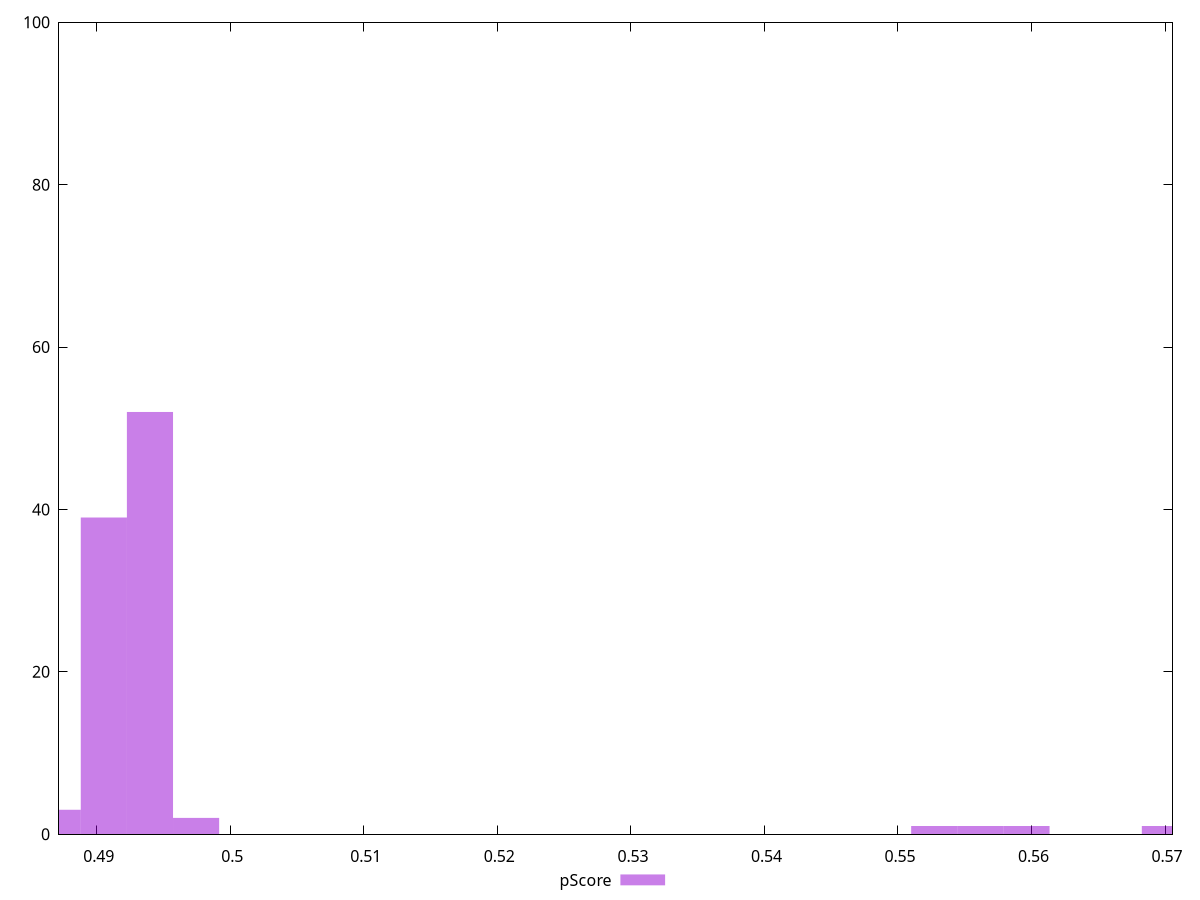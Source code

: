 reset

$pScore <<EOF
0.49398767373495084 52
0.4905332144780631 39
0.5561679403589307 1
0.5596223996158184 1
0.4974421329918386 2
0.4870787552211753 3
0.5527134811020429 1
0.5699857773864817 1
EOF

set key outside below
set boxwidth 0.003454459256887768
set xrange [0.4871764705882353:0.5705555555555556]
set yrange [0:100]
set trange [0:100]
set style fill transparent solid 0.5 noborder
set terminal svg size 640, 490 enhanced background rgb 'white'
set output "report_00009_2021-02-08T22-37-41.559Z/render-blocking-resources/samples/pages+cached+noadtech/pScore/histogram.svg"

plot $pScore title "pScore" with boxes

reset
